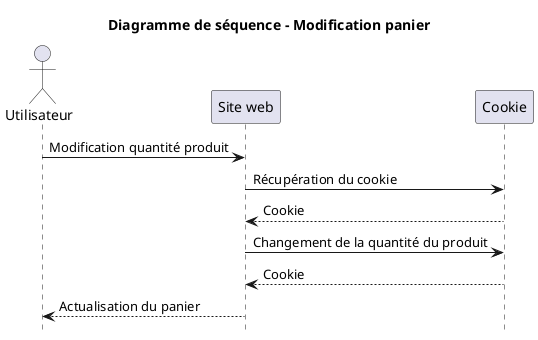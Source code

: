 @startuml Diagramme de séquence - Modification Panier
title Diagramme de séquence - Modification panier
hide footbox

actor "Utilisateur" as u
participant "Site web" as w
participant "Cookie" as c

u -> w: Modification quantité produit
w -> c: Récupération du cookie
c --> w: Cookie
w -> c: Changement de la quantité du produit
c --> w: Cookie
w --> u: Actualisation du panier

@enduml